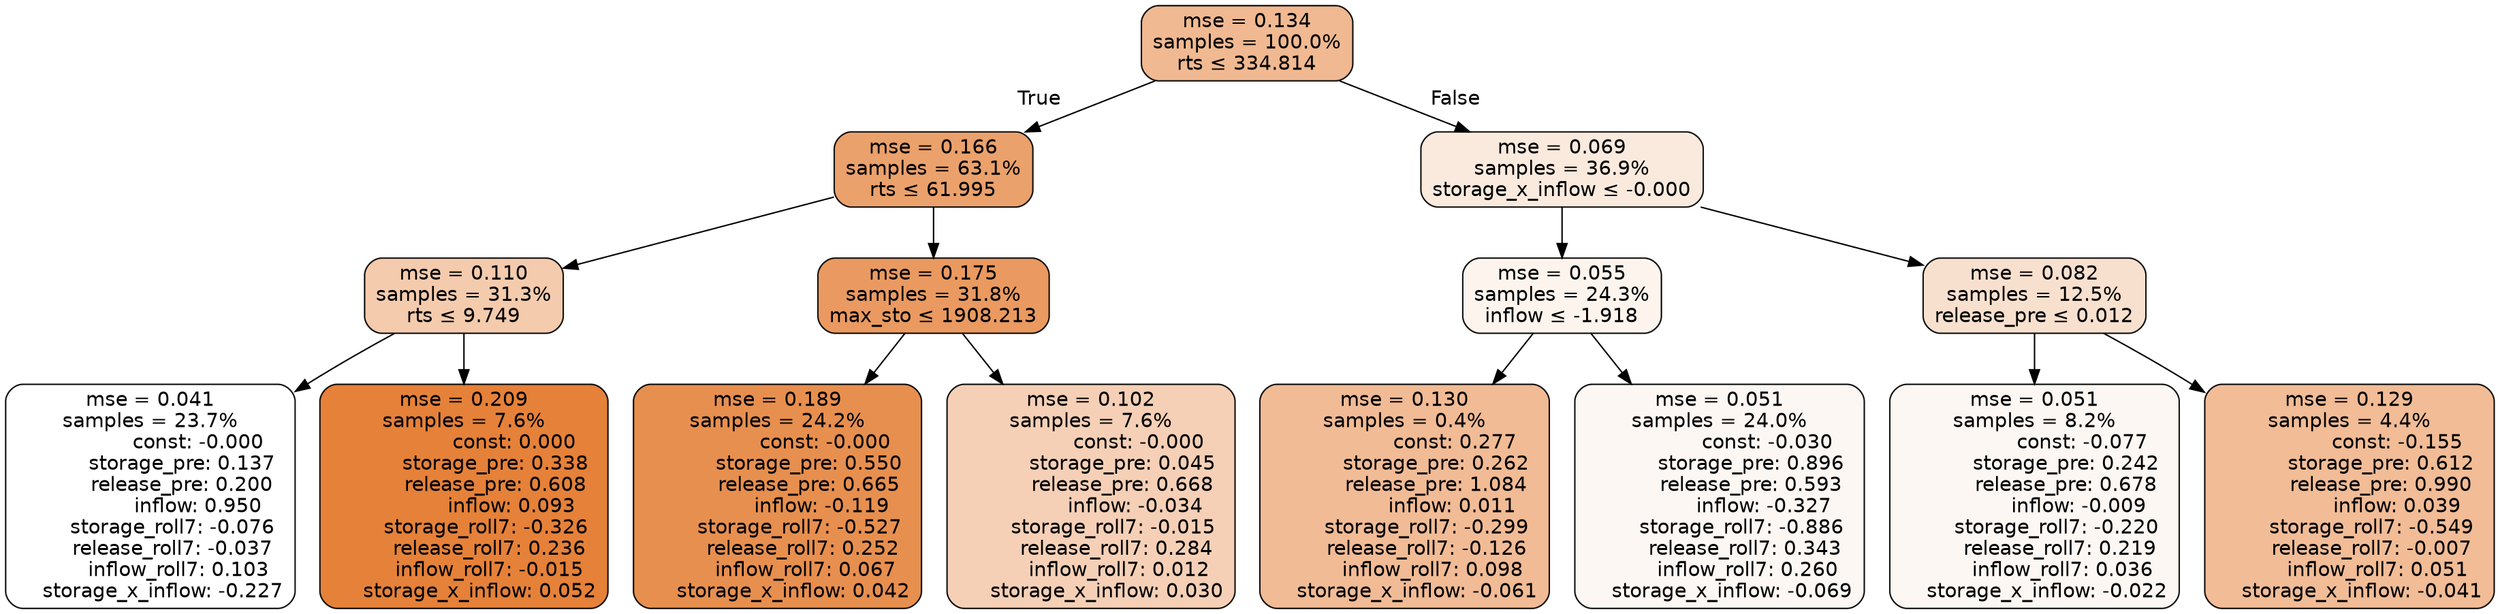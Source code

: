digraph tree {
bgcolor="transparent"
node [shape=rectangle, style="filled, rounded", color="black", fontname=helvetica] ;
edge [fontname=helvetica] ;
	"0" [label="mse = 0.134
samples = 100.0%
rts &le; 334.814", fillcolor="#f0b991"]
	"1" [label="mse = 0.166
samples = 63.1%
rts &le; 61.995", fillcolor="#eba16b"]
	"2" [label="mse = 0.110
samples = 31.3%
rts &le; 9.749", fillcolor="#f4cbad"]
	"3" [label="mse = 0.041
samples = 23.7%
               const: -0.000
          storage_pre: 0.137
          release_pre: 0.200
               inflow: 0.950
       storage_roll7: -0.076
       release_roll7: -0.037
         inflow_roll7: 0.103
    storage_x_inflow: -0.227", fillcolor="#ffffff"]
	"4" [label="mse = 0.209
samples = 7.6%
                const: 0.000
          storage_pre: 0.338
          release_pre: 0.608
               inflow: 0.093
       storage_roll7: -0.326
        release_roll7: 0.236
        inflow_roll7: -0.015
     storage_x_inflow: 0.052", fillcolor="#e58139"]
	"5" [label="mse = 0.175
samples = 31.8%
max_sto &le; 1908.213", fillcolor="#ea9a60"]
	"6" [label="mse = 0.189
samples = 24.2%
               const: -0.000
          storage_pre: 0.550
          release_pre: 0.665
              inflow: -0.119
       storage_roll7: -0.527
        release_roll7: 0.252
         inflow_roll7: 0.067
     storage_x_inflow: 0.042", fillcolor="#e78f4f"]
	"7" [label="mse = 0.102
samples = 7.6%
               const: -0.000
          storage_pre: 0.045
          release_pre: 0.668
              inflow: -0.034
       storage_roll7: -0.015
        release_roll7: 0.284
         inflow_roll7: 0.012
     storage_x_inflow: 0.030", fillcolor="#f5d0b6"]
	"8" [label="mse = 0.069
samples = 36.9%
storage_x_inflow &le; -0.000", fillcolor="#faeade"]
	"9" [label="mse = 0.055
samples = 24.3%
inflow &le; -1.918", fillcolor="#fcf4ed"]
	"10" [label="mse = 0.130
samples = 0.4%
                const: 0.277
          storage_pre: 0.262
          release_pre: 1.084
               inflow: 0.011
       storage_roll7: -0.299
       release_roll7: -0.126
         inflow_roll7: 0.098
    storage_x_inflow: -0.061", fillcolor="#f1bb95"]
	"11" [label="mse = 0.051
samples = 24.0%
               const: -0.030
          storage_pre: 0.896
          release_pre: 0.593
              inflow: -0.327
       storage_roll7: -0.886
        release_roll7: 0.343
         inflow_roll7: 0.260
    storage_x_inflow: -0.069", fillcolor="#fdf7f3"]
	"12" [label="mse = 0.082
samples = 12.5%
release_pre &le; 0.012", fillcolor="#f8e0ce"]
	"13" [label="mse = 0.051
samples = 8.2%
               const: -0.077
          storage_pre: 0.242
          release_pre: 0.678
              inflow: -0.009
       storage_roll7: -0.220
        release_roll7: 0.219
         inflow_roll7: 0.036
    storage_x_inflow: -0.022", fillcolor="#fdf7f3"]
	"14" [label="mse = 0.129
samples = 4.4%
               const: -0.155
          storage_pre: 0.612
          release_pre: 0.990
               inflow: 0.039
       storage_roll7: -0.549
       release_roll7: -0.007
         inflow_roll7: 0.051
    storage_x_inflow: -0.041", fillcolor="#f1bc96"]

	"0" -> "1" [labeldistance=2.5, labelangle=45, headlabel="True"]
	"1" -> "2"
	"2" -> "3"
	"2" -> "4"
	"1" -> "5"
	"5" -> "6"
	"5" -> "7"
	"0" -> "8" [labeldistance=2.5, labelangle=-45, headlabel="False"]
	"8" -> "9"
	"9" -> "10"
	"9" -> "11"
	"8" -> "12"
	"12" -> "13"
	"12" -> "14"
}